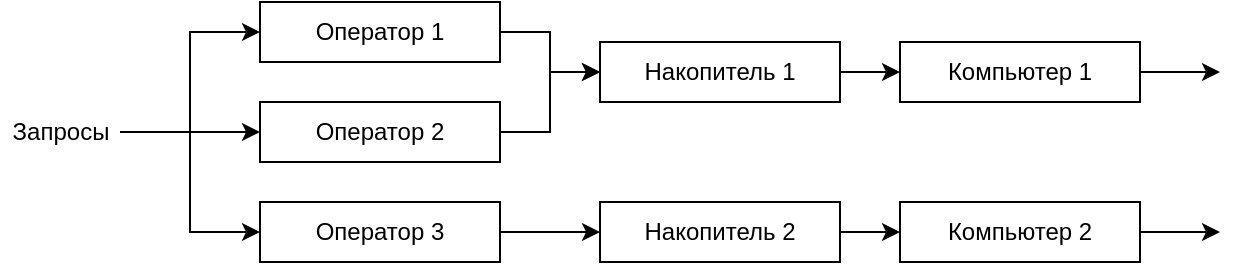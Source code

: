 <mxfile version="13.9.9" type="device"><diagram id="MV6tJsN7YDmFrWs5HGoW" name="Страница 1"><mxGraphModel dx="952" dy="644" grid="1" gridSize="10" guides="1" tooltips="1" connect="1" arrows="1" fold="1" page="1" pageScale="1" pageWidth="827" pageHeight="1169" math="0" shadow="0"><root><mxCell id="0"/><mxCell id="1" parent="0"/><mxCell id="lavZdvWQsPm9V-nyGtKl-6" style="edgeStyle=orthogonalEdgeStyle;rounded=0;orthogonalLoop=1;jettySize=auto;html=1;exitX=1;exitY=0.5;exitDx=0;exitDy=0;entryX=0;entryY=0.5;entryDx=0;entryDy=0;" parent="1" source="lavZdvWQsPm9V-nyGtKl-1" target="lavZdvWQsPm9V-nyGtKl-4" edge="1"><mxGeometry relative="1" as="geometry"/></mxCell><mxCell id="lavZdvWQsPm9V-nyGtKl-1" value="Оператор 1" style="rounded=0;whiteSpace=wrap;html=1;" parent="1" vertex="1"><mxGeometry x="350" y="300" width="120" height="30" as="geometry"/></mxCell><mxCell id="lavZdvWQsPm9V-nyGtKl-7" style="edgeStyle=orthogonalEdgeStyle;rounded=0;orthogonalLoop=1;jettySize=auto;html=1;exitX=1;exitY=0.5;exitDx=0;exitDy=0;" parent="1" source="lavZdvWQsPm9V-nyGtKl-2" target="lavZdvWQsPm9V-nyGtKl-4" edge="1"><mxGeometry relative="1" as="geometry"/></mxCell><mxCell id="lavZdvWQsPm9V-nyGtKl-2" value="Оператор 2" style="rounded=0;whiteSpace=wrap;html=1;" parent="1" vertex="1"><mxGeometry x="350" y="350" width="120" height="30" as="geometry"/></mxCell><mxCell id="lavZdvWQsPm9V-nyGtKl-8" style="edgeStyle=orthogonalEdgeStyle;rounded=0;orthogonalLoop=1;jettySize=auto;html=1;entryX=0;entryY=0.5;entryDx=0;entryDy=0;" parent="1" source="lavZdvWQsPm9V-nyGtKl-3" target="lavZdvWQsPm9V-nyGtKl-5" edge="1"><mxGeometry relative="1" as="geometry"/></mxCell><mxCell id="lavZdvWQsPm9V-nyGtKl-3" value="Оператор 3" style="rounded=0;whiteSpace=wrap;html=1;" parent="1" vertex="1"><mxGeometry x="350" y="400" width="120" height="30" as="geometry"/></mxCell><mxCell id="lavZdvWQsPm9V-nyGtKl-11" style="edgeStyle=orthogonalEdgeStyle;rounded=0;orthogonalLoop=1;jettySize=auto;html=1;entryX=0;entryY=0.5;entryDx=0;entryDy=0;" parent="1" source="lavZdvWQsPm9V-nyGtKl-4" target="lavZdvWQsPm9V-nyGtKl-9" edge="1"><mxGeometry relative="1" as="geometry"/></mxCell><mxCell id="lavZdvWQsPm9V-nyGtKl-4" value="Накопитель 1" style="rounded=0;whiteSpace=wrap;html=1;" parent="1" vertex="1"><mxGeometry x="520" y="320" width="120" height="30" as="geometry"/></mxCell><mxCell id="lavZdvWQsPm9V-nyGtKl-12" style="edgeStyle=orthogonalEdgeStyle;rounded=0;orthogonalLoop=1;jettySize=auto;html=1;entryX=0;entryY=0.5;entryDx=0;entryDy=0;" parent="1" source="lavZdvWQsPm9V-nyGtKl-5" target="lavZdvWQsPm9V-nyGtKl-10" edge="1"><mxGeometry relative="1" as="geometry"/></mxCell><mxCell id="lavZdvWQsPm9V-nyGtKl-5" value="Накопитель 2" style="rounded=0;whiteSpace=wrap;html=1;" parent="1" vertex="1"><mxGeometry x="520" y="400" width="120" height="30" as="geometry"/></mxCell><mxCell id="lavZdvWQsPm9V-nyGtKl-17" style="edgeStyle=orthogonalEdgeStyle;rounded=0;orthogonalLoop=1;jettySize=auto;html=1;" parent="1" source="lavZdvWQsPm9V-nyGtKl-9" edge="1"><mxGeometry relative="1" as="geometry"><mxPoint x="830" y="335" as="targetPoint"/></mxGeometry></mxCell><mxCell id="lavZdvWQsPm9V-nyGtKl-9" value="Компьютер 1" style="rounded=0;whiteSpace=wrap;html=1;" parent="1" vertex="1"><mxGeometry x="670" y="320" width="120" height="30" as="geometry"/></mxCell><mxCell id="lavZdvWQsPm9V-nyGtKl-18" style="edgeStyle=orthogonalEdgeStyle;rounded=0;orthogonalLoop=1;jettySize=auto;html=1;" parent="1" source="lavZdvWQsPm9V-nyGtKl-10" edge="1"><mxGeometry relative="1" as="geometry"><mxPoint x="830" y="415" as="targetPoint"/></mxGeometry></mxCell><mxCell id="lavZdvWQsPm9V-nyGtKl-10" value="Компьютер 2" style="rounded=0;whiteSpace=wrap;html=1;" parent="1" vertex="1"><mxGeometry x="670" y="400" width="120" height="30" as="geometry"/></mxCell><mxCell id="lavZdvWQsPm9V-nyGtKl-14" style="edgeStyle=orthogonalEdgeStyle;rounded=0;orthogonalLoop=1;jettySize=auto;html=1;entryX=0;entryY=0.5;entryDx=0;entryDy=0;" parent="1" source="lavZdvWQsPm9V-nyGtKl-13" target="lavZdvWQsPm9V-nyGtKl-1" edge="1"><mxGeometry relative="1" as="geometry"/></mxCell><mxCell id="lavZdvWQsPm9V-nyGtKl-15" style="edgeStyle=orthogonalEdgeStyle;rounded=0;orthogonalLoop=1;jettySize=auto;html=1;entryX=0;entryY=0.5;entryDx=0;entryDy=0;" parent="1" source="lavZdvWQsPm9V-nyGtKl-13" target="lavZdvWQsPm9V-nyGtKl-2" edge="1"><mxGeometry relative="1" as="geometry"/></mxCell><mxCell id="lavZdvWQsPm9V-nyGtKl-16" style="edgeStyle=orthogonalEdgeStyle;rounded=0;orthogonalLoop=1;jettySize=auto;html=1;entryX=0;entryY=0.5;entryDx=0;entryDy=0;" parent="1" source="lavZdvWQsPm9V-nyGtKl-13" target="lavZdvWQsPm9V-nyGtKl-3" edge="1"><mxGeometry relative="1" as="geometry"/></mxCell><mxCell id="lavZdvWQsPm9V-nyGtKl-13" value="Запросы" style="text;html=1;align=center;verticalAlign=middle;resizable=0;points=[];autosize=1;" parent="1" vertex="1"><mxGeometry x="220" y="355" width="60" height="20" as="geometry"/></mxCell></root></mxGraphModel></diagram></mxfile>